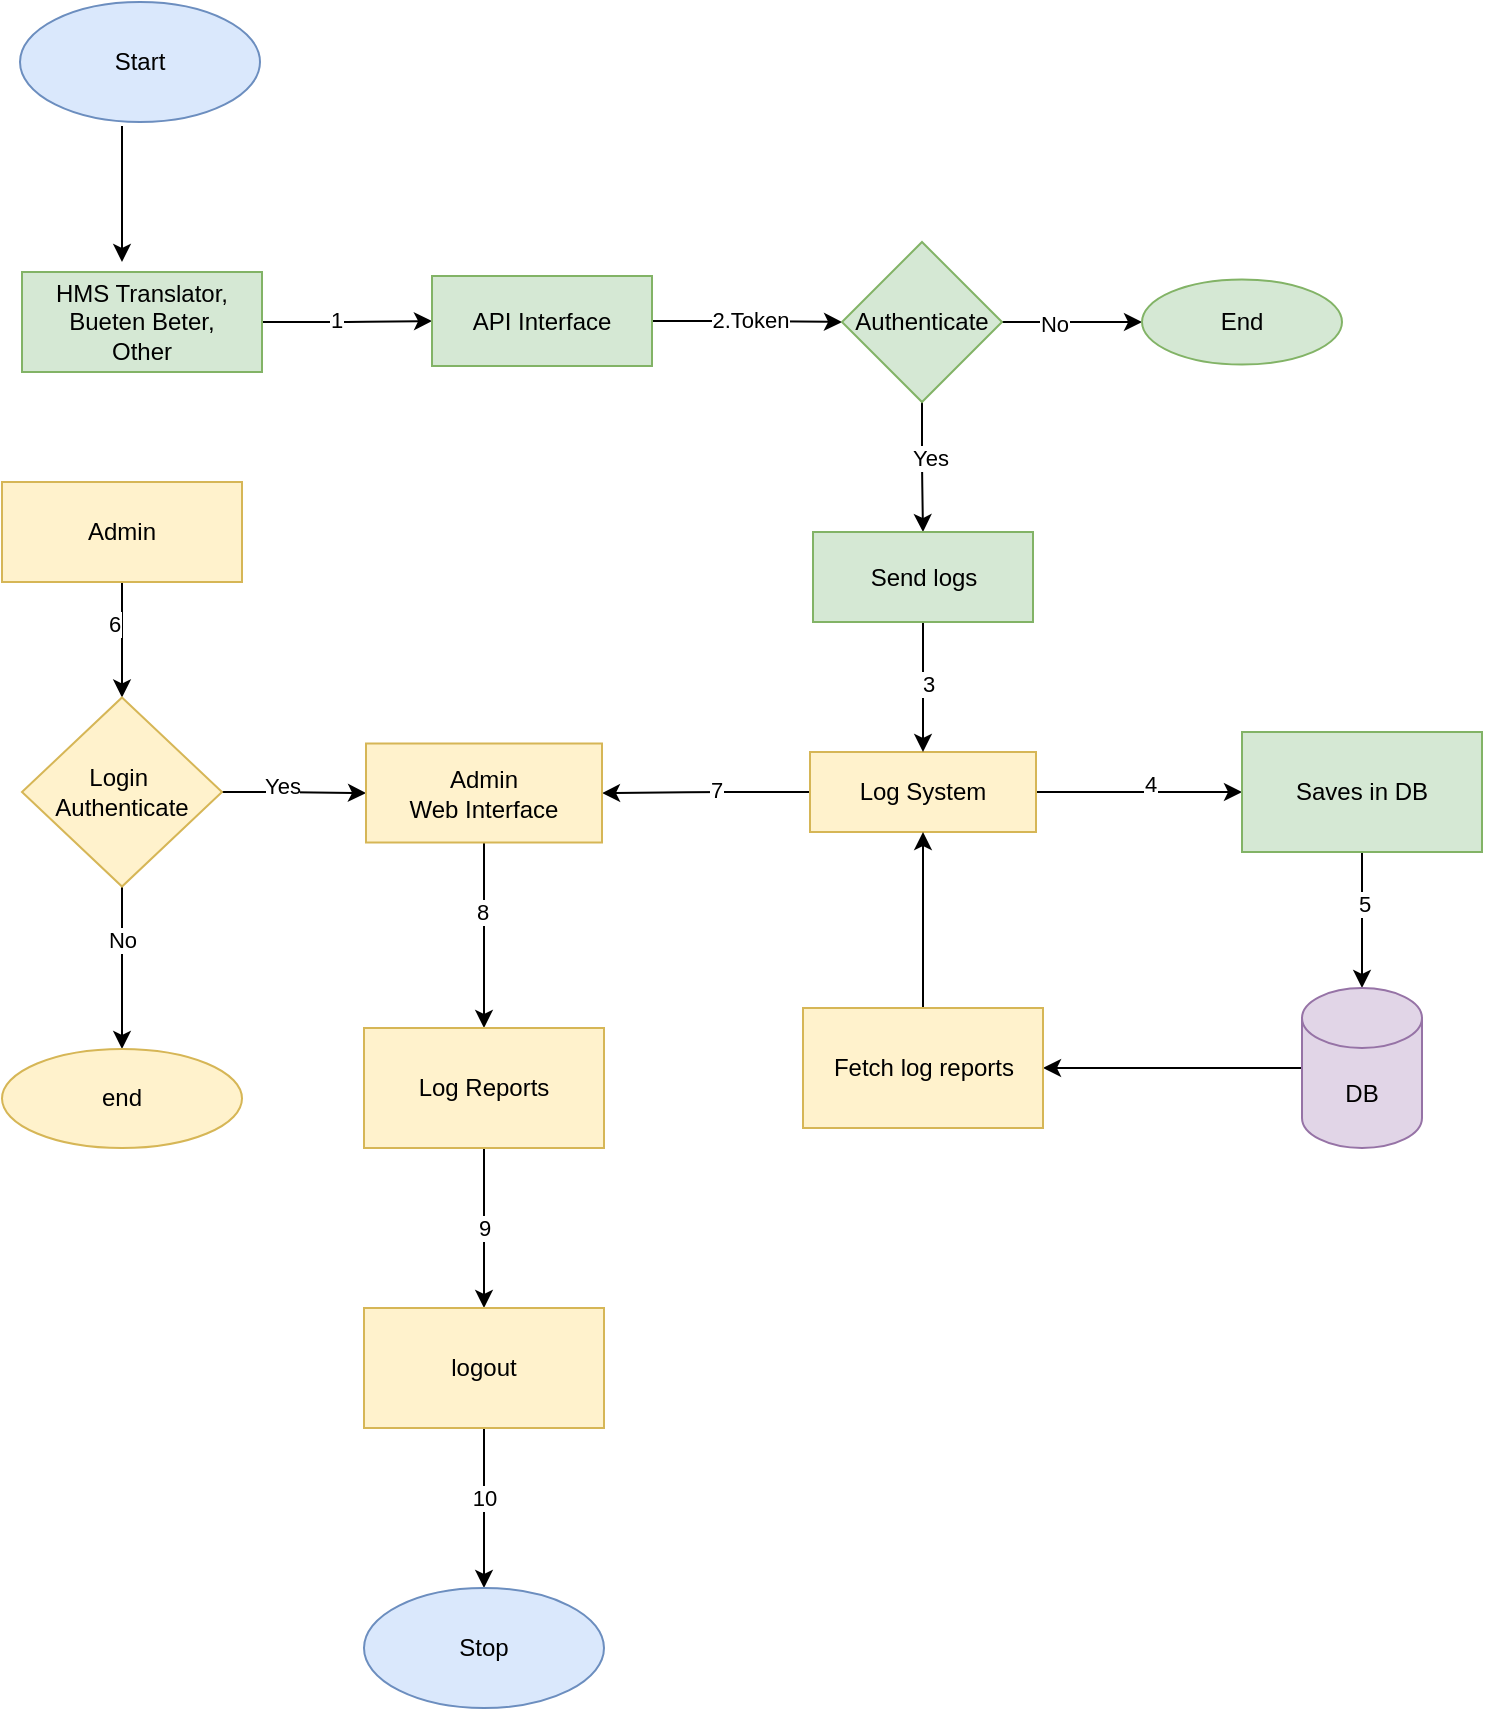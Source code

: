 <mxfile version="15.5.1" type="github">
  <diagram id="C5RBs43oDa-KdzZeNtuy" name="Page-1">
    <mxGraphModel dx="944" dy="562" grid="0" gridSize="10" guides="1" tooltips="1" connect="1" arrows="1" fold="1" page="1" pageScale="1" pageWidth="827" pageHeight="1169" background="#ffffff" math="0" shadow="0">
      <root>
        <mxCell id="WIyWlLk6GJQsqaUBKTNV-0" />
        <mxCell id="WIyWlLk6GJQsqaUBKTNV-1" parent="WIyWlLk6GJQsqaUBKTNV-0" />
        <mxCell id="bTjo5vAaTFUOxUT6Qte2-28" value="" style="edgeStyle=orthogonalEdgeStyle;orthogonalLoop=1;jettySize=auto;html=1;exitX=1;exitY=0.5;exitDx=0;exitDy=0;" edge="1" parent="WIyWlLk6GJQsqaUBKTNV-1" source="bTjo5vAaTFUOxUT6Qte2-48" target="bTjo5vAaTFUOxUT6Qte2-27">
          <mxGeometry relative="1" as="geometry">
            <mxPoint x="410" y="270" as="sourcePoint" />
          </mxGeometry>
        </mxCell>
        <mxCell id="bTjo5vAaTFUOxUT6Qte2-29" value="2.Token" style="edgeLabel;html=1;align=center;verticalAlign=middle;resizable=0;points=[];" vertex="1" connectable="0" parent="bTjo5vAaTFUOxUT6Qte2-28">
          <mxGeometry x="0.04" y="1" relative="1" as="geometry">
            <mxPoint as="offset" />
          </mxGeometry>
        </mxCell>
        <mxCell id="bTjo5vAaTFUOxUT6Qte2-49" value="" style="edgeStyle=orthogonalEdgeStyle;orthogonalLoop=1;jettySize=auto;html=1;" edge="1" parent="WIyWlLk6GJQsqaUBKTNV-1" source="WIyWlLk6GJQsqaUBKTNV-3" target="bTjo5vAaTFUOxUT6Qte2-48">
          <mxGeometry relative="1" as="geometry" />
        </mxCell>
        <mxCell id="bTjo5vAaTFUOxUT6Qte2-73" value="1" style="edgeLabel;html=1;align=center;verticalAlign=middle;resizable=0;points=[];" vertex="1" connectable="0" parent="bTjo5vAaTFUOxUT6Qte2-49">
          <mxGeometry x="-0.135" y="1" relative="1" as="geometry">
            <mxPoint as="offset" />
          </mxGeometry>
        </mxCell>
        <mxCell id="bTjo5vAaTFUOxUT6Qte2-97" value="" style="edgeStyle=orthogonalEdgeStyle;orthogonalLoop=1;jettySize=auto;html=1;exitX=0.425;exitY=1.033;exitDx=0;exitDy=0;exitPerimeter=0;" edge="1" parent="WIyWlLk6GJQsqaUBKTNV-1" source="bTjo5vAaTFUOxUT6Qte2-96">
          <mxGeometry relative="1" as="geometry">
            <mxPoint x="240" y="190" as="sourcePoint" />
            <mxPoint x="120" y="240" as="targetPoint" />
          </mxGeometry>
        </mxCell>
        <mxCell id="WIyWlLk6GJQsqaUBKTNV-3" value="HMS Translator,&lt;br&gt;Bueten Beter,&lt;br&gt;Other" style="whiteSpace=wrap;html=1;fontSize=12;glass=0;strokeWidth=1;shadow=0;fillColor=#d5e8d4;strokeColor=#82b366;" parent="WIyWlLk6GJQsqaUBKTNV-1" vertex="1">
          <mxGeometry x="70" y="245" width="120" height="50" as="geometry" />
        </mxCell>
        <mxCell id="bTjo5vAaTFUOxUT6Qte2-40" value="" style="edgeStyle=orthogonalEdgeStyle;orthogonalLoop=1;jettySize=auto;html=1;" edge="1" parent="WIyWlLk6GJQsqaUBKTNV-1" source="bTjo5vAaTFUOxUT6Qte2-26" target="bTjo5vAaTFUOxUT6Qte2-39">
          <mxGeometry relative="1" as="geometry" />
        </mxCell>
        <mxCell id="bTjo5vAaTFUOxUT6Qte2-94" value="4" style="edgeLabel;html=1;align=center;verticalAlign=middle;resizable=0;points=[];" vertex="1" connectable="0" parent="bTjo5vAaTFUOxUT6Qte2-40">
          <mxGeometry x="0.107" y="4" relative="1" as="geometry">
            <mxPoint as="offset" />
          </mxGeometry>
        </mxCell>
        <mxCell id="bTjo5vAaTFUOxUT6Qte2-83" value="" style="edgeStyle=orthogonalEdgeStyle;orthogonalLoop=1;jettySize=auto;html=1;" edge="1" parent="WIyWlLk6GJQsqaUBKTNV-1" source="bTjo5vAaTFUOxUT6Qte2-26" target="bTjo5vAaTFUOxUT6Qte2-76">
          <mxGeometry relative="1" as="geometry" />
        </mxCell>
        <mxCell id="bTjo5vAaTFUOxUT6Qte2-100" value="7" style="edgeLabel;html=1;align=center;verticalAlign=middle;resizable=0;points=[];" vertex="1" connectable="0" parent="bTjo5vAaTFUOxUT6Qte2-83">
          <mxGeometry x="-0.101" y="-1" relative="1" as="geometry">
            <mxPoint as="offset" />
          </mxGeometry>
        </mxCell>
        <mxCell id="bTjo5vAaTFUOxUT6Qte2-26" value="Log System" style="whiteSpace=wrap;html=1;shadow=0;strokeWidth=1;glass=0;fillColor=#fff2cc;strokeColor=#d6b656;" vertex="1" parent="WIyWlLk6GJQsqaUBKTNV-1">
          <mxGeometry x="464" y="485" width="113" height="40" as="geometry" />
        </mxCell>
        <mxCell id="bTjo5vAaTFUOxUT6Qte2-31" value="" style="edgeStyle=orthogonalEdgeStyle;orthogonalLoop=1;jettySize=auto;html=1;" edge="1" parent="WIyWlLk6GJQsqaUBKTNV-1" source="bTjo5vAaTFUOxUT6Qte2-27" target="bTjo5vAaTFUOxUT6Qte2-30">
          <mxGeometry relative="1" as="geometry" />
        </mxCell>
        <mxCell id="bTjo5vAaTFUOxUT6Qte2-32" value="No" style="edgeLabel;html=1;align=center;verticalAlign=middle;resizable=0;points=[];" vertex="1" connectable="0" parent="bTjo5vAaTFUOxUT6Qte2-31">
          <mxGeometry x="-0.267" y="-1" relative="1" as="geometry">
            <mxPoint as="offset" />
          </mxGeometry>
        </mxCell>
        <mxCell id="bTjo5vAaTFUOxUT6Qte2-33" value="" style="edgeStyle=orthogonalEdgeStyle;orthogonalLoop=1;jettySize=auto;html=1;entryX=0.5;entryY=0;entryDx=0;entryDy=0;" edge="1" parent="WIyWlLk6GJQsqaUBKTNV-1" source="bTjo5vAaTFUOxUT6Qte2-27" target="bTjo5vAaTFUOxUT6Qte2-46">
          <mxGeometry relative="1" as="geometry">
            <mxPoint x="521" y="355" as="targetPoint" />
          </mxGeometry>
        </mxCell>
        <mxCell id="bTjo5vAaTFUOxUT6Qte2-34" value="Yes" style="edgeLabel;html=1;align=center;verticalAlign=middle;resizable=0;points=[];" vertex="1" connectable="0" parent="bTjo5vAaTFUOxUT6Qte2-33">
          <mxGeometry x="-0.145" y="4" relative="1" as="geometry">
            <mxPoint as="offset" />
          </mxGeometry>
        </mxCell>
        <mxCell id="bTjo5vAaTFUOxUT6Qte2-27" value="Authenticate" style="rhombus;whiteSpace=wrap;html=1;shadow=0;strokeWidth=1;glass=0;fillColor=#d5e8d4;strokeColor=#82b366;" vertex="1" parent="WIyWlLk6GJQsqaUBKTNV-1">
          <mxGeometry x="480" y="230" width="80" height="80" as="geometry" />
        </mxCell>
        <mxCell id="bTjo5vAaTFUOxUT6Qte2-30" value="End" style="ellipse;whiteSpace=wrap;html=1;shadow=0;strokeWidth=1;glass=0;fillColor=#d5e8d4;strokeColor=#82b366;" vertex="1" parent="WIyWlLk6GJQsqaUBKTNV-1">
          <mxGeometry x="630" y="248.75" width="100" height="42.5" as="geometry" />
        </mxCell>
        <mxCell id="bTjo5vAaTFUOxUT6Qte2-42" style="edgeStyle=orthogonalEdgeStyle;orthogonalLoop=1;jettySize=auto;html=1;exitX=0.5;exitY=0.967;exitDx=0;exitDy=0;exitPerimeter=0;entryX=0.5;entryY=0;entryDx=0;entryDy=0;entryPerimeter=0;" edge="1" parent="WIyWlLk6GJQsqaUBKTNV-1" source="bTjo5vAaTFUOxUT6Qte2-39" target="bTjo5vAaTFUOxUT6Qte2-41">
          <mxGeometry relative="1" as="geometry">
            <Array as="points">
              <mxPoint x="740" y="583" />
              <mxPoint x="740" y="583" />
            </Array>
          </mxGeometry>
        </mxCell>
        <mxCell id="bTjo5vAaTFUOxUT6Qte2-99" value="5" style="edgeLabel;html=1;align=center;verticalAlign=middle;resizable=0;points=[];" vertex="1" connectable="0" parent="bTjo5vAaTFUOxUT6Qte2-42">
          <mxGeometry x="-0.2" y="1" relative="1" as="geometry">
            <mxPoint as="offset" />
          </mxGeometry>
        </mxCell>
        <mxCell id="bTjo5vAaTFUOxUT6Qte2-39" value="Saves in DB" style="whiteSpace=wrap;html=1;shadow=0;strokeWidth=1;glass=0;fillColor=#d5e8d4;strokeColor=#82b366;" vertex="1" parent="WIyWlLk6GJQsqaUBKTNV-1">
          <mxGeometry x="680" y="475" width="120" height="60" as="geometry" />
        </mxCell>
        <mxCell id="bTjo5vAaTFUOxUT6Qte2-68" value="" style="edgeStyle=orthogonalEdgeStyle;orthogonalLoop=1;jettySize=auto;html=1;" edge="1" parent="WIyWlLk6GJQsqaUBKTNV-1" source="bTjo5vAaTFUOxUT6Qte2-41" target="bTjo5vAaTFUOxUT6Qte2-67">
          <mxGeometry relative="1" as="geometry" />
        </mxCell>
        <mxCell id="bTjo5vAaTFUOxUT6Qte2-41" value="DB" style="shape=cylinder3;whiteSpace=wrap;html=1;boundedLbl=1;backgroundOutline=1;size=15;fillColor=#e1d5e7;strokeColor=#9673a6;" vertex="1" parent="WIyWlLk6GJQsqaUBKTNV-1">
          <mxGeometry x="710" y="603" width="60" height="80" as="geometry" />
        </mxCell>
        <mxCell id="bTjo5vAaTFUOxUT6Qte2-47" value="" style="edgeStyle=orthogonalEdgeStyle;orthogonalLoop=1;jettySize=auto;html=1;" edge="1" parent="WIyWlLk6GJQsqaUBKTNV-1" source="bTjo5vAaTFUOxUT6Qte2-46" target="bTjo5vAaTFUOxUT6Qte2-26">
          <mxGeometry relative="1" as="geometry" />
        </mxCell>
        <mxCell id="bTjo5vAaTFUOxUT6Qte2-98" value="3" style="edgeLabel;html=1;align=center;verticalAlign=middle;resizable=0;points=[];" vertex="1" connectable="0" parent="bTjo5vAaTFUOxUT6Qte2-47">
          <mxGeometry x="-0.046" y="2" relative="1" as="geometry">
            <mxPoint as="offset" />
          </mxGeometry>
        </mxCell>
        <mxCell id="bTjo5vAaTFUOxUT6Qte2-46" value="Send logs" style="whiteSpace=wrap;html=1;shadow=0;strokeWidth=1;glass=0;fillColor=#d5e8d4;strokeColor=#82b366;" vertex="1" parent="WIyWlLk6GJQsqaUBKTNV-1">
          <mxGeometry x="465.5" y="375" width="110" height="45" as="geometry" />
        </mxCell>
        <mxCell id="bTjo5vAaTFUOxUT6Qte2-48" value="API Interface" style="whiteSpace=wrap;html=1;shadow=0;strokeWidth=1;glass=0;fillColor=#d5e8d4;strokeColor=#82b366;" vertex="1" parent="WIyWlLk6GJQsqaUBKTNV-1">
          <mxGeometry x="275" y="247" width="110" height="45" as="geometry" />
        </mxCell>
        <mxCell id="bTjo5vAaTFUOxUT6Qte2-52" value="" style="edgeStyle=orthogonalEdgeStyle;orthogonalLoop=1;jettySize=auto;html=1;" edge="1" parent="WIyWlLk6GJQsqaUBKTNV-1" source="bTjo5vAaTFUOxUT6Qte2-50" target="bTjo5vAaTFUOxUT6Qte2-51">
          <mxGeometry relative="1" as="geometry" />
        </mxCell>
        <mxCell id="bTjo5vAaTFUOxUT6Qte2-74" value="6" style="edgeLabel;html=1;align=center;verticalAlign=middle;resizable=0;points=[];" vertex="1" connectable="0" parent="bTjo5vAaTFUOxUT6Qte2-52">
          <mxGeometry x="-0.326" y="-4" relative="1" as="geometry">
            <mxPoint y="1" as="offset" />
          </mxGeometry>
        </mxCell>
        <mxCell id="bTjo5vAaTFUOxUT6Qte2-50" value="Admin" style="whiteSpace=wrap;html=1;fontSize=12;glass=0;strokeWidth=1;shadow=0;fillColor=#fff2cc;strokeColor=#d6b656;" vertex="1" parent="WIyWlLk6GJQsqaUBKTNV-1">
          <mxGeometry x="60" y="350" width="120" height="50" as="geometry" />
        </mxCell>
        <mxCell id="bTjo5vAaTFUOxUT6Qte2-56" value="" style="edgeStyle=orthogonalEdgeStyle;orthogonalLoop=1;jettySize=auto;html=1;" edge="1" parent="WIyWlLk6GJQsqaUBKTNV-1" source="bTjo5vAaTFUOxUT6Qte2-51" target="bTjo5vAaTFUOxUT6Qte2-55">
          <mxGeometry relative="1" as="geometry" />
        </mxCell>
        <mxCell id="bTjo5vAaTFUOxUT6Qte2-57" value="No" style="edgeLabel;html=1;align=center;verticalAlign=middle;resizable=0;points=[];" vertex="1" connectable="0" parent="bTjo5vAaTFUOxUT6Qte2-56">
          <mxGeometry x="-0.344" relative="1" as="geometry">
            <mxPoint as="offset" />
          </mxGeometry>
        </mxCell>
        <mxCell id="bTjo5vAaTFUOxUT6Qte2-77" value="" style="edgeStyle=orthogonalEdgeStyle;orthogonalLoop=1;jettySize=auto;html=1;" edge="1" parent="WIyWlLk6GJQsqaUBKTNV-1" source="bTjo5vAaTFUOxUT6Qte2-51" target="bTjo5vAaTFUOxUT6Qte2-76">
          <mxGeometry relative="1" as="geometry" />
        </mxCell>
        <mxCell id="bTjo5vAaTFUOxUT6Qte2-82" value="Yes" style="edgeLabel;html=1;align=center;verticalAlign=middle;resizable=0;points=[];" vertex="1" connectable="0" parent="bTjo5vAaTFUOxUT6Qte2-77">
          <mxGeometry x="-0.168" y="4" relative="1" as="geometry">
            <mxPoint y="1" as="offset" />
          </mxGeometry>
        </mxCell>
        <mxCell id="bTjo5vAaTFUOxUT6Qte2-51" value="Login&amp;nbsp;&lt;br&gt;Authenticate" style="rhombus;whiteSpace=wrap;html=1;shadow=0;strokeWidth=1;glass=0;fillColor=#fff2cc;strokeColor=#d6b656;" vertex="1" parent="WIyWlLk6GJQsqaUBKTNV-1">
          <mxGeometry x="70" y="457.75" width="100" height="94.5" as="geometry" />
        </mxCell>
        <mxCell id="bTjo5vAaTFUOxUT6Qte2-55" value="end" style="ellipse;whiteSpace=wrap;html=1;shadow=0;strokeWidth=1;glass=0;fillColor=#fff2cc;strokeColor=#d6b656;" vertex="1" parent="WIyWlLk6GJQsqaUBKTNV-1">
          <mxGeometry x="60" y="633.5" width="120" height="49.5" as="geometry" />
        </mxCell>
        <mxCell id="bTjo5vAaTFUOxUT6Qte2-69" style="edgeStyle=orthogonalEdgeStyle;orthogonalLoop=1;jettySize=auto;html=1;exitX=0.5;exitY=0;exitDx=0;exitDy=0;entryX=0.5;entryY=1;entryDx=0;entryDy=0;" edge="1" parent="WIyWlLk6GJQsqaUBKTNV-1" source="bTjo5vAaTFUOxUT6Qte2-67" target="bTjo5vAaTFUOxUT6Qte2-26">
          <mxGeometry relative="1" as="geometry" />
        </mxCell>
        <mxCell id="bTjo5vAaTFUOxUT6Qte2-67" value="Fetch log reports" style="whiteSpace=wrap;html=1;fillColor=#fff2cc;strokeColor=#d6b656;" vertex="1" parent="WIyWlLk6GJQsqaUBKTNV-1">
          <mxGeometry x="460.5" y="613" width="120" height="60" as="geometry" />
        </mxCell>
        <mxCell id="bTjo5vAaTFUOxUT6Qte2-85" value="" style="edgeStyle=orthogonalEdgeStyle;orthogonalLoop=1;jettySize=auto;html=1;" edge="1" parent="WIyWlLk6GJQsqaUBKTNV-1" source="bTjo5vAaTFUOxUT6Qte2-76" target="bTjo5vAaTFUOxUT6Qte2-84">
          <mxGeometry relative="1" as="geometry" />
        </mxCell>
        <mxCell id="bTjo5vAaTFUOxUT6Qte2-101" value="8" style="edgeLabel;html=1;align=center;verticalAlign=middle;resizable=0;points=[];" vertex="1" connectable="0" parent="bTjo5vAaTFUOxUT6Qte2-85">
          <mxGeometry x="-0.251" y="-1" relative="1" as="geometry">
            <mxPoint as="offset" />
          </mxGeometry>
        </mxCell>
        <mxCell id="bTjo5vAaTFUOxUT6Qte2-76" value="Admin &lt;br&gt;Web Interface" style="whiteSpace=wrap;html=1;shadow=0;strokeWidth=1;glass=0;fillColor=#fff2cc;strokeColor=#d6b656;" vertex="1" parent="WIyWlLk6GJQsqaUBKTNV-1">
          <mxGeometry x="242" y="480.75" width="118" height="49.5" as="geometry" />
        </mxCell>
        <mxCell id="bTjo5vAaTFUOxUT6Qte2-91" value="9" style="edgeStyle=orthogonalEdgeStyle;orthogonalLoop=1;jettySize=auto;html=1;" edge="1" parent="WIyWlLk6GJQsqaUBKTNV-1" source="bTjo5vAaTFUOxUT6Qte2-84" target="bTjo5vAaTFUOxUT6Qte2-90">
          <mxGeometry relative="1" as="geometry" />
        </mxCell>
        <mxCell id="bTjo5vAaTFUOxUT6Qte2-84" value="Log Reports" style="whiteSpace=wrap;html=1;shadow=0;strokeWidth=1;glass=0;fillColor=#fff2cc;strokeColor=#d6b656;" vertex="1" parent="WIyWlLk6GJQsqaUBKTNV-1">
          <mxGeometry x="241" y="623" width="120" height="60" as="geometry" />
        </mxCell>
        <mxCell id="bTjo5vAaTFUOxUT6Qte2-93" value="" style="edgeStyle=orthogonalEdgeStyle;orthogonalLoop=1;jettySize=auto;html=1;" edge="1" parent="WIyWlLk6GJQsqaUBKTNV-1" source="bTjo5vAaTFUOxUT6Qte2-90" target="bTjo5vAaTFUOxUT6Qte2-92">
          <mxGeometry relative="1" as="geometry" />
        </mxCell>
        <mxCell id="bTjo5vAaTFUOxUT6Qte2-102" value="10" style="edgeLabel;html=1;align=center;verticalAlign=middle;resizable=0;points=[];" vertex="1" connectable="0" parent="bTjo5vAaTFUOxUT6Qte2-93">
          <mxGeometry x="-0.125" relative="1" as="geometry">
            <mxPoint as="offset" />
          </mxGeometry>
        </mxCell>
        <mxCell id="bTjo5vAaTFUOxUT6Qte2-90" value="logout" style="whiteSpace=wrap;html=1;shadow=0;strokeWidth=1;glass=0;fillColor=#fff2cc;strokeColor=#d6b656;" vertex="1" parent="WIyWlLk6GJQsqaUBKTNV-1">
          <mxGeometry x="241" y="763" width="120" height="60" as="geometry" />
        </mxCell>
        <mxCell id="bTjo5vAaTFUOxUT6Qte2-92" value="Stop" style="ellipse;whiteSpace=wrap;html=1;shadow=0;strokeWidth=1;glass=0;fillColor=#dae8fc;strokeColor=#6c8ebf;" vertex="1" parent="WIyWlLk6GJQsqaUBKTNV-1">
          <mxGeometry x="241" y="903" width="120" height="60" as="geometry" />
        </mxCell>
        <mxCell id="bTjo5vAaTFUOxUT6Qte2-96" value="Start" style="ellipse;whiteSpace=wrap;html=1;shadow=0;strokeColor=#6c8ebf;strokeWidth=1;fillColor=#dae8fc;glass=0;" vertex="1" parent="WIyWlLk6GJQsqaUBKTNV-1">
          <mxGeometry x="69" y="110" width="120" height="60" as="geometry" />
        </mxCell>
      </root>
    </mxGraphModel>
  </diagram>
</mxfile>
